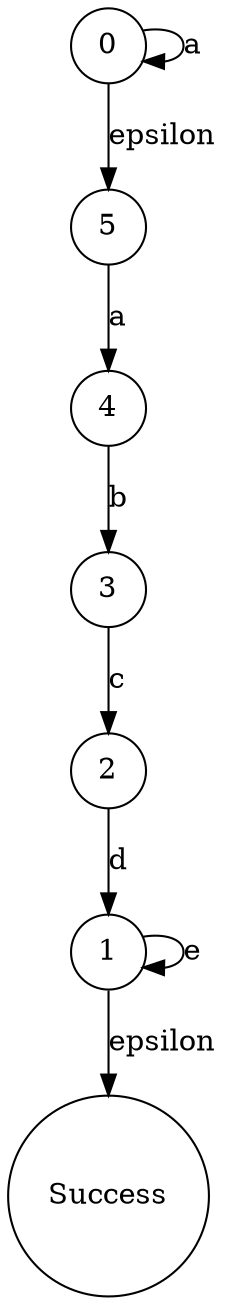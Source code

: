 digraph TestCase9 { 0 [shape=circle,label="0"]; 1 [shape=circle,label="1"]; 2 [shape=circle,label="2"]; 3 [shape=circle,label="3"]; 4 [shape=circle,label="4"]; 5 [shape=circle,label="5"]; 6 [shape=circle,label="Success"]; 0 -> 0[label="a"]; 0 -> 5[label="epsilon"]; 1 -> 1[label="e"]; 1 -> 6[label="epsilon"]; 2 -> 1[label="d"]; 3 -> 2[label="c"]; 4 -> 3[label="b"]; 5 -> 4[label="a"]; }